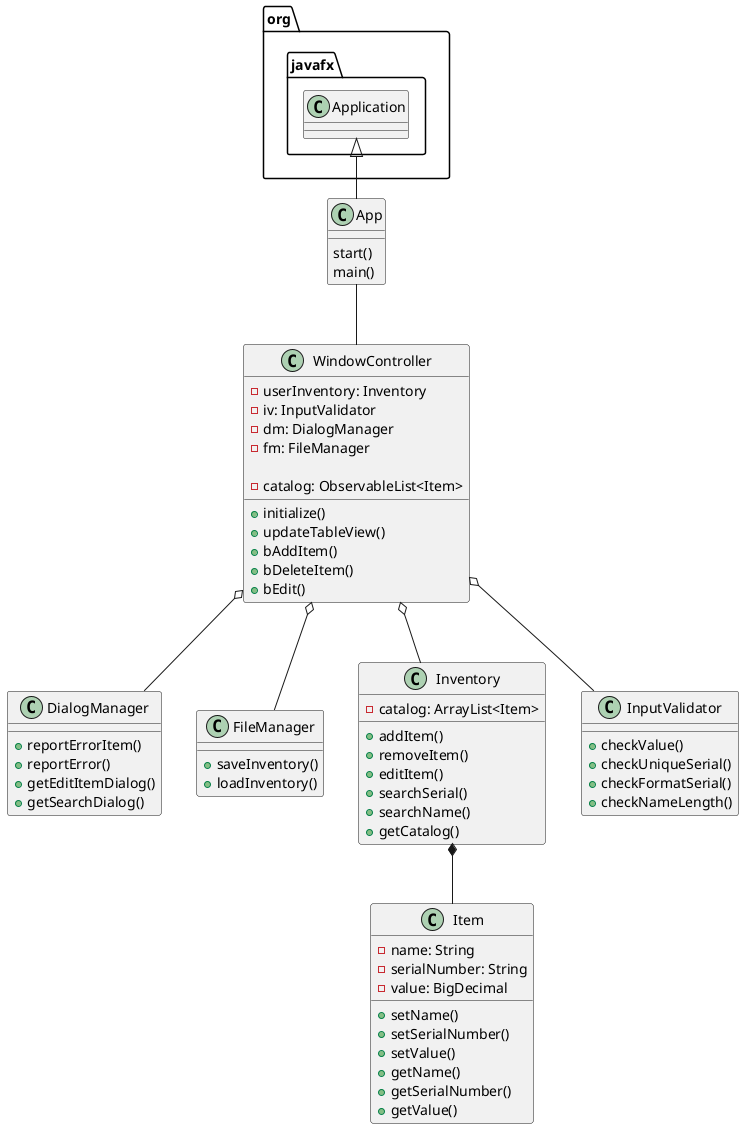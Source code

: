 @startuml
class App{
start()
main()
}

class WindowController{
- userInventory: Inventory
- iv: InputValidator
- dm: DialogManager
- fm: FileManager

- catalog: ObservableList<Item>

+initialize()
+updateTableView()
+bAddItem()
+bDeleteItem()
+bEdit()
}

class DialogManager{
+reportErrorItem()
+reportError()
+getEditItemDialog()
+getSearchDialog()
}

class FileManager{
+saveInventory()
+loadInventory()
}

class Inventory{
- catalog: ArrayList<Item>

+addItem()
+removeItem()
+editItem()
+searchSerial()
+searchName()
+getCatalog()
}

class Item{
-name: String
-serialNumber: String
-value: BigDecimal

+setName()
+setSerialNumber()
+setValue()
+getName()
+getSerialNumber()
+getValue()
}

class InputValidator{
+ checkValue()
+ checkUniqueSerial()
+ checkFormatSerial()
+ checkNameLength()
}

org.javafx.Application <|-- App
App -- WindowController
WindowController o-- DialogManager
WindowController o-- FileManager
WindowController o-- Inventory
Inventory *-- Item
WindowController o-- InputValidator
@enduml